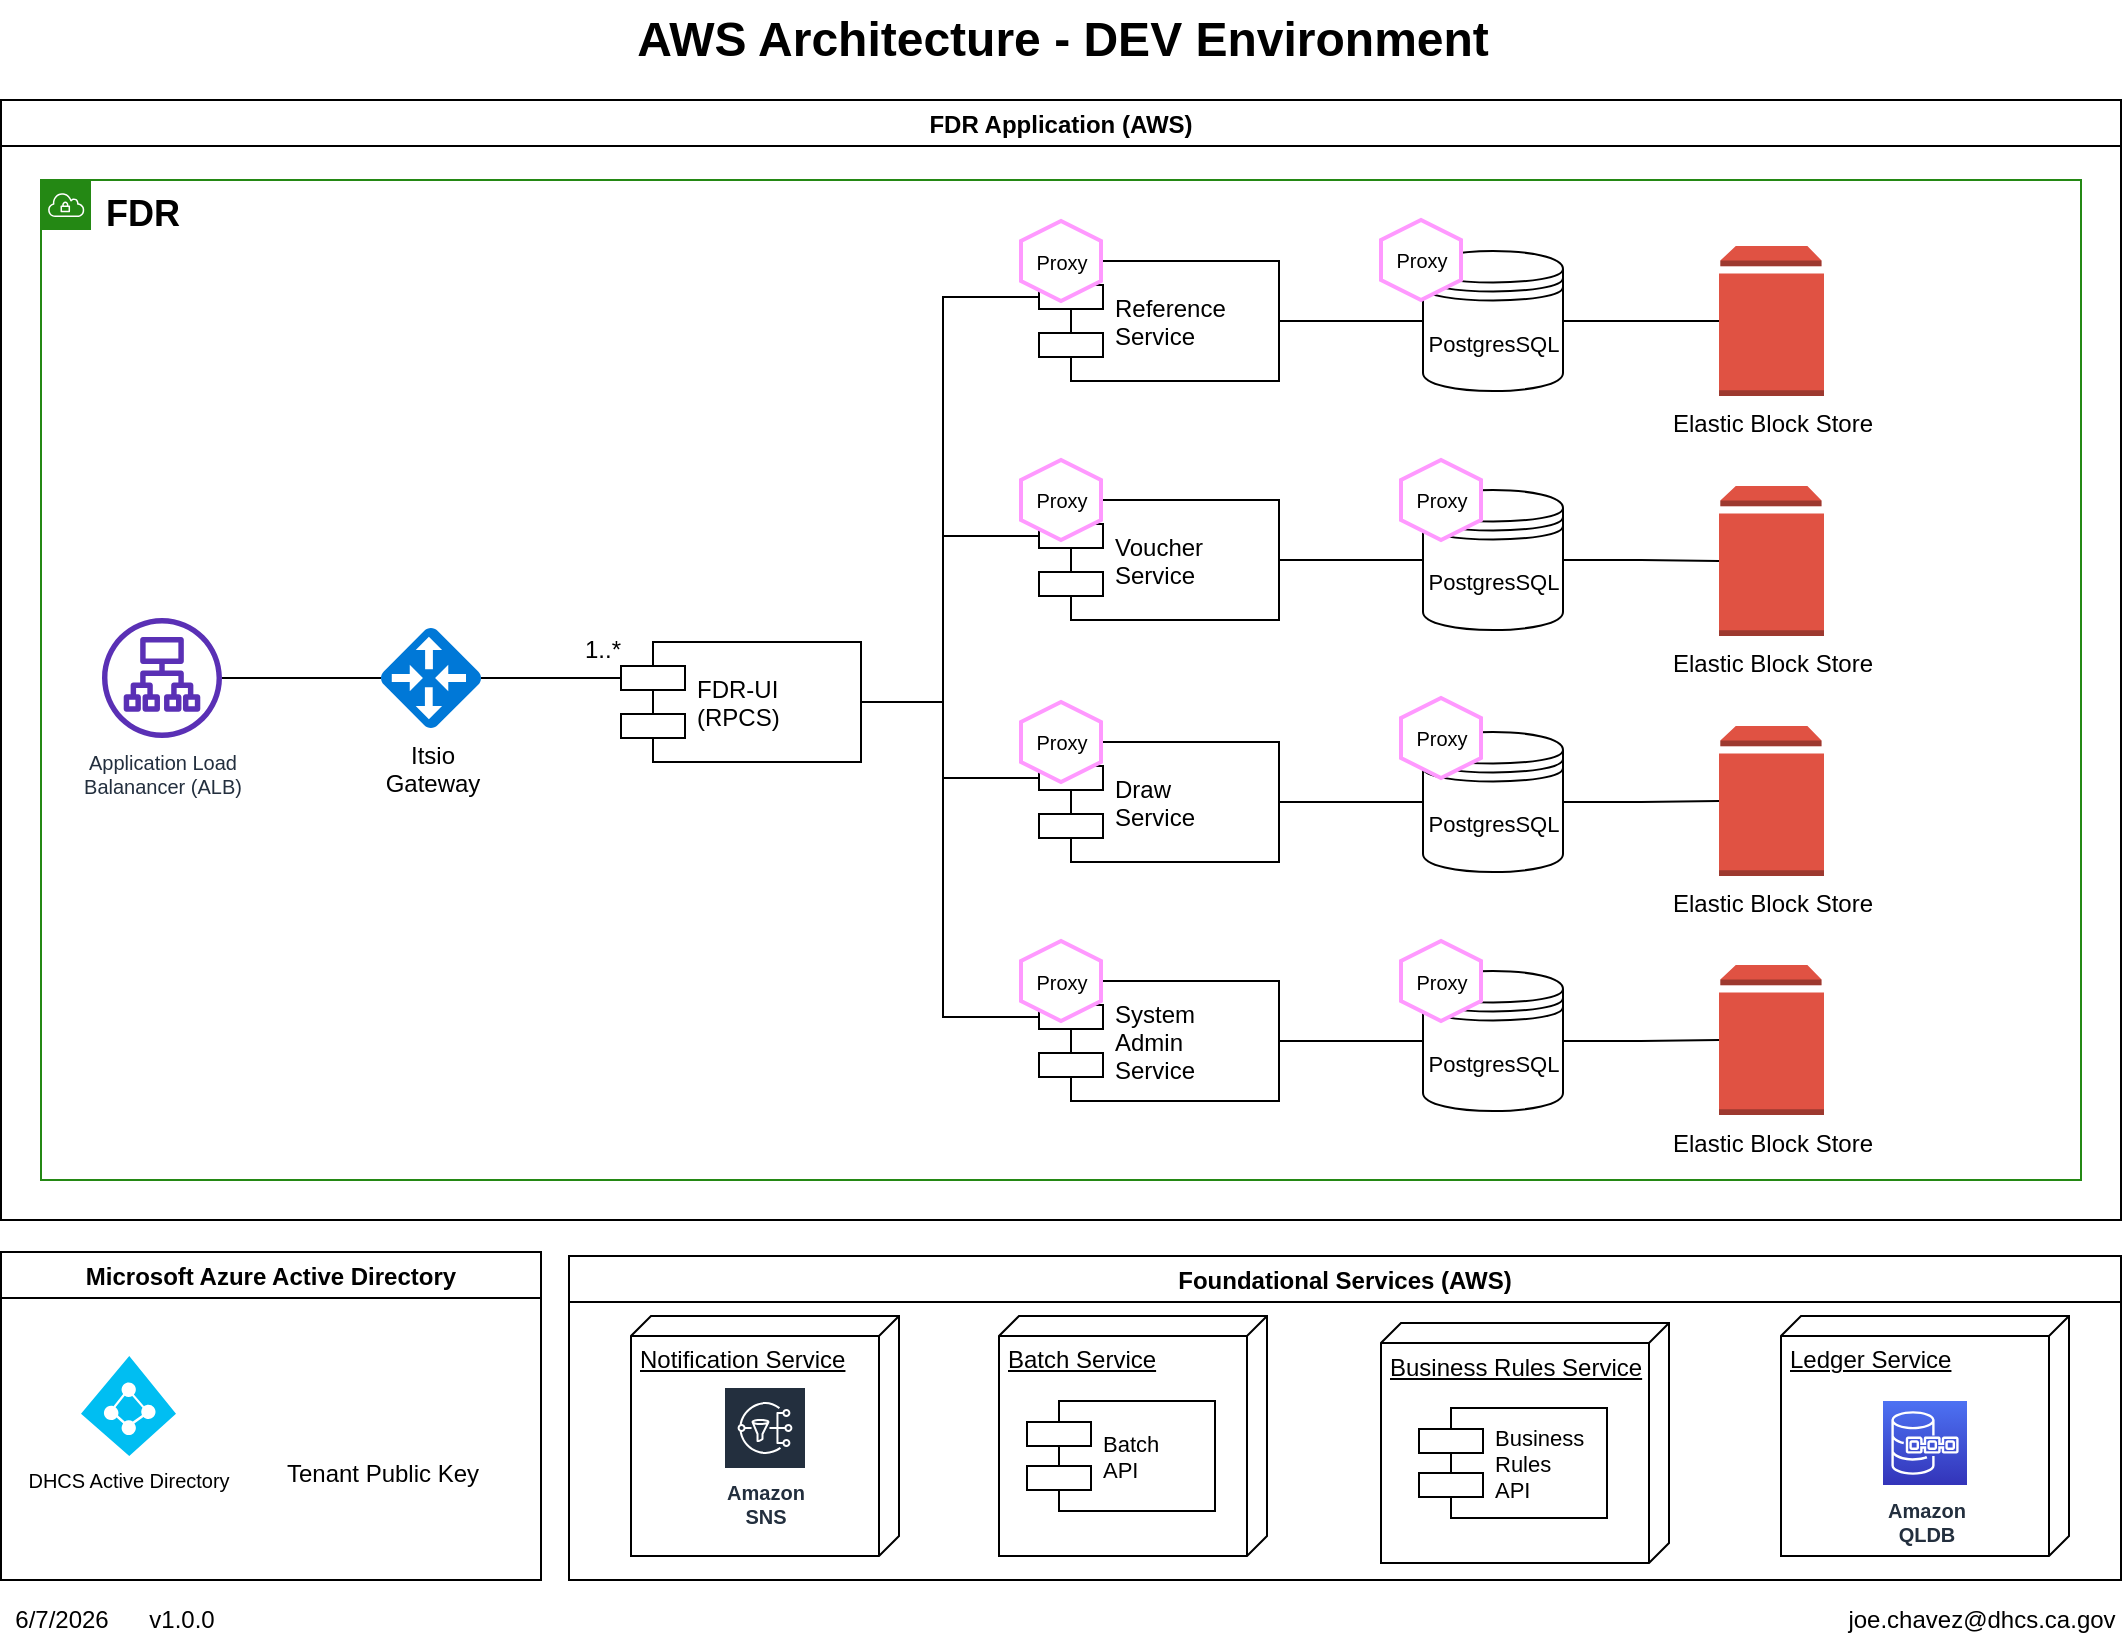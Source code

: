 <mxfile version="11.1.4" type="device"><diagram id="k5zYmdvz90eViXmnE6c8" name="AWS Architecture - DEV Environment"><mxGraphModel dx="1192" dy="806" grid="1" gridSize="10" guides="1" tooltips="1" connect="1" arrows="1" fold="1" page="1" pageScale="1" pageWidth="1100" pageHeight="850" math="0" shadow="0"><root><object label="" author="joe.chavez@dhcs.ca.gov" version="v1.0.0" id="0"><mxCell/></object><mxCell id="1" parent="0"/><mxCell id="X2Q9sNmTjAc_unJHnPLs-2" value="Microsoft Azure Active Directory" style="swimlane;" vertex="1" parent="1"><mxGeometry x="19.5" y="646" width="270" height="164" as="geometry"><mxRectangle x="415" y="671.5" width="130" height="23" as="alternateBounds"/></mxGeometry></mxCell><mxCell id="X2Q9sNmTjAc_unJHnPLs-5" value="Tenant Public Key" style="shape=image;html=1;verticalAlign=top;verticalLabelPosition=bottom;labelBackgroundColor=#ffffff;imageAspect=0;aspect=fixed;image=https://cdn0.iconfinder.com/data/icons/fatcow/32x32/ssl_certificates.png" vertex="1" parent="X2Q9sNmTjAc_unJHnPLs-2"><mxGeometry x="174" y="65" width="32" height="32" as="geometry"/></mxCell><mxCell id="X2Q9sNmTjAc_unJHnPLs-70" value="DHCS Active Directory" style="verticalLabelPosition=bottom;html=1;verticalAlign=top;align=center;strokeColor=none;fillColor=#00BEF2;shape=mxgraph.azure.azure_active_directory;labelBackgroundColor=none;fontSize=10;fontColor=#000000;" vertex="1" parent="X2Q9sNmTjAc_unJHnPLs-2"><mxGeometry x="40" y="52" width="47.5" height="50" as="geometry"/></mxCell><mxCell id="X2Q9sNmTjAc_unJHnPLs-3" value="FDR Application (AWS)" style="swimlane;" vertex="1" parent="1"><mxGeometry x="19.5" y="70" width="1060" height="560" as="geometry"><mxRectangle x="20" y="80" width="200" height="23" as="alternateBounds"/></mxGeometry></mxCell><mxCell id="X2Q9sNmTjAc_unJHnPLs-24" value="FDR" style="points=[[0,0],[0.25,0],[0.5,0],[0.75,0],[1,0],[1,0.25],[1,0.5],[1,0.75],[1,1],[0.75,1],[0.5,1],[0.25,1],[0,1],[0,0.75],[0,0.5],[0,0.25]];outlineConnect=0;gradientColor=none;html=1;whiteSpace=wrap;fontSize=18;fontStyle=1;shape=mxgraph.aws4.group;grIcon=mxgraph.aws4.group_vpc;strokeColor=#248814;fillColor=none;verticalAlign=top;align=left;spacingLeft=30;fontColor=#000000;dashed=0;labelBackgroundColor=none;labelBorderColor=none;" vertex="1" parent="X2Q9sNmTjAc_unJHnPLs-3"><mxGeometry x="20" y="40" width="1020" height="500" as="geometry"/></mxCell><mxCell id="X2Q9sNmTjAc_unJHnPLs-27" style="edgeStyle=orthogonalEdgeStyle;rounded=0;orthogonalLoop=1;jettySize=auto;html=1;entryX=0;entryY=0.5;entryDx=0;entryDy=0;entryPerimeter=0;fontSize=12;fontColor=#000000;endArrow=none;endFill=0;" edge="1" parent="X2Q9sNmTjAc_unJHnPLs-3" source="X2Q9sNmTjAc_unJHnPLs-25" target="X2Q9sNmTjAc_unJHnPLs-26"><mxGeometry relative="1" as="geometry"/></mxCell><mxCell id="X2Q9sNmTjAc_unJHnPLs-25" value="Application Load&lt;br style=&quot;font-size: 10px;&quot;&gt;Balanancer (ALB)" style="outlineConnect=0;fontColor=#232F3E;gradientColor=none;fillColor=#5A30B5;strokeColor=none;dashed=0;verticalLabelPosition=bottom;verticalAlign=top;align=center;html=1;fontSize=10;fontStyle=0;aspect=fixed;pointerEvents=1;shape=mxgraph.aws4.application_load_balancer;labelBackgroundColor=none;" vertex="1" parent="X2Q9sNmTjAc_unJHnPLs-3"><mxGeometry x="50.5" y="259" width="60" height="60" as="geometry"/></mxCell><mxCell id="X2Q9sNmTjAc_unJHnPLs-49" value="1..*" style="edgeStyle=orthogonalEdgeStyle;rounded=0;orthogonalLoop=1;jettySize=auto;html=1;entryX=0;entryY=0.3;entryDx=0;entryDy=0;endArrow=none;endFill=0;fontSize=12;fontColor=#000000;" edge="1" parent="X2Q9sNmTjAc_unJHnPLs-3" source="X2Q9sNmTjAc_unJHnPLs-26" target="X2Q9sNmTjAc_unJHnPLs-28"><mxGeometry x="0.714" y="14" relative="1" as="geometry"><mxPoint as="offset"/></mxGeometry></mxCell><mxCell id="X2Q9sNmTjAc_unJHnPLs-26" value="Itsio&lt;br style=&quot;font-size: 12px&quot;&gt;Gateway" style="pointerEvents=1;shadow=0;dashed=0;html=1;strokeColor=none;labelPosition=center;verticalLabelPosition=bottom;verticalAlign=top;align=center;shape=mxgraph.mscae.deprecated.application_gateway;fillColor=#0078D7;labelBackgroundColor=none;fontSize=12;fontColor=#000000;" vertex="1" parent="X2Q9sNmTjAc_unJHnPLs-3"><mxGeometry x="190" y="264" width="50" height="50" as="geometry"/></mxCell><mxCell id="X2Q9sNmTjAc_unJHnPLs-50" style="edgeStyle=orthogonalEdgeStyle;rounded=0;orthogonalLoop=1;jettySize=auto;html=1;entryX=0;entryY=0.3;entryDx=0;entryDy=0;endArrow=none;endFill=0;fontSize=12;fontColor=#000000;exitX=1;exitY=0.5;exitDx=0;exitDy=0;" edge="1" parent="X2Q9sNmTjAc_unJHnPLs-3" source="X2Q9sNmTjAc_unJHnPLs-28" target="X2Q9sNmTjAc_unJHnPLs-29"><mxGeometry relative="1" as="geometry"><Array as="points"><mxPoint x="471" y="301"/><mxPoint x="471" y="98"/></Array></mxGeometry></mxCell><mxCell id="X2Q9sNmTjAc_unJHnPLs-51" style="edgeStyle=orthogonalEdgeStyle;rounded=0;orthogonalLoop=1;jettySize=auto;html=1;entryX=0;entryY=0.3;entryDx=0;entryDy=0;endArrow=none;endFill=0;fontSize=12;fontColor=#000000;exitX=1;exitY=0.5;exitDx=0;exitDy=0;" edge="1" parent="X2Q9sNmTjAc_unJHnPLs-3" source="X2Q9sNmTjAc_unJHnPLs-28" target="X2Q9sNmTjAc_unJHnPLs-30"><mxGeometry relative="1" as="geometry"><Array as="points"><mxPoint x="471" y="301"/><mxPoint x="471" y="218"/></Array></mxGeometry></mxCell><mxCell id="X2Q9sNmTjAc_unJHnPLs-52" style="edgeStyle=orthogonalEdgeStyle;rounded=0;orthogonalLoop=1;jettySize=auto;html=1;entryX=0;entryY=0.3;entryDx=0;entryDy=0;endArrow=none;endFill=0;fontSize=12;fontColor=#000000;exitX=1;exitY=0.5;exitDx=0;exitDy=0;" edge="1" parent="X2Q9sNmTjAc_unJHnPLs-3" source="X2Q9sNmTjAc_unJHnPLs-28" target="X2Q9sNmTjAc_unJHnPLs-42"><mxGeometry relative="1" as="geometry"><mxPoint x="429.5" y="301" as="sourcePoint"/><Array as="points"><mxPoint x="471" y="301"/><mxPoint x="471" y="339"/></Array></mxGeometry></mxCell><mxCell id="X2Q9sNmTjAc_unJHnPLs-53" style="edgeStyle=orthogonalEdgeStyle;rounded=0;orthogonalLoop=1;jettySize=auto;html=1;entryX=0;entryY=0.3;entryDx=0;entryDy=0;endArrow=none;endFill=0;fontSize=12;fontColor=#000000;exitX=1;exitY=0.5;exitDx=0;exitDy=0;" edge="1" parent="X2Q9sNmTjAc_unJHnPLs-3" source="X2Q9sNmTjAc_unJHnPLs-28" target="X2Q9sNmTjAc_unJHnPLs-46"><mxGeometry relative="1" as="geometry"><Array as="points"><mxPoint x="471" y="301"/><mxPoint x="471" y="458"/></Array></mxGeometry></mxCell><mxCell id="X2Q9sNmTjAc_unJHnPLs-28" value="FDR-UI&#10;(RPCS)" style="shape=component;align=left;spacingLeft=36;labelBackgroundColor=none;fontSize=12;fontColor=#000000;" vertex="1" parent="X2Q9sNmTjAc_unJHnPLs-3"><mxGeometry x="310" y="271" width="120" height="60" as="geometry"/></mxCell><mxCell id="X2Q9sNmTjAc_unJHnPLs-54" style="edgeStyle=orthogonalEdgeStyle;rounded=0;orthogonalLoop=1;jettySize=auto;html=1;endArrow=none;endFill=0;fontSize=12;fontColor=#000000;" edge="1" parent="X2Q9sNmTjAc_unJHnPLs-3" source="X2Q9sNmTjAc_unJHnPLs-29" target="X2Q9sNmTjAc_unJHnPLs-31"><mxGeometry relative="1" as="geometry"/></mxCell><mxCell id="X2Q9sNmTjAc_unJHnPLs-29" value="Reference&#10;Service" style="shape=component;align=left;spacingLeft=36;labelBackgroundColor=none;fontSize=12;fontColor=#000000;" vertex="1" parent="X2Q9sNmTjAc_unJHnPLs-3"><mxGeometry x="519" y="80.5" width="120" height="60" as="geometry"/></mxCell><mxCell id="X2Q9sNmTjAc_unJHnPLs-55" style="edgeStyle=orthogonalEdgeStyle;rounded=0;orthogonalLoop=1;jettySize=auto;html=1;entryX=0;entryY=0.5;entryDx=0;entryDy=0;endArrow=none;endFill=0;fontSize=12;fontColor=#000000;" edge="1" parent="X2Q9sNmTjAc_unJHnPLs-3" source="X2Q9sNmTjAc_unJHnPLs-30" target="X2Q9sNmTjAc_unJHnPLs-32"><mxGeometry relative="1" as="geometry"/></mxCell><mxCell id="X2Q9sNmTjAc_unJHnPLs-30" value="Voucher&#10;Service" style="shape=component;align=left;spacingLeft=36;labelBackgroundColor=none;fontSize=12;fontColor=#000000;" vertex="1" parent="X2Q9sNmTjAc_unJHnPLs-3"><mxGeometry x="519" y="200" width="120" height="60" as="geometry"/></mxCell><mxCell id="X2Q9sNmTjAc_unJHnPLs-58" style="edgeStyle=orthogonalEdgeStyle;rounded=0;orthogonalLoop=1;jettySize=auto;html=1;entryX=0;entryY=0.5;entryDx=0;entryDy=0;entryPerimeter=0;endArrow=none;endFill=0;fontSize=12;fontColor=#000000;" edge="1" parent="X2Q9sNmTjAc_unJHnPLs-3" source="X2Q9sNmTjAc_unJHnPLs-31" target="X2Q9sNmTjAc_unJHnPLs-33"><mxGeometry relative="1" as="geometry"/></mxCell><mxCell id="X2Q9sNmTjAc_unJHnPLs-31" value="PostgresSQL" style="shape=datastore;whiteSpace=wrap;html=1;labelBackgroundColor=none;fontSize=11;fontColor=#000000;" vertex="1" parent="X2Q9sNmTjAc_unJHnPLs-3"><mxGeometry x="711" y="75.5" width="70" height="70" as="geometry"/></mxCell><mxCell id="X2Q9sNmTjAc_unJHnPLs-59" style="edgeStyle=orthogonalEdgeStyle;rounded=0;orthogonalLoop=1;jettySize=auto;html=1;entryX=0;entryY=0.5;entryDx=0;entryDy=0;entryPerimeter=0;endArrow=none;endFill=0;fontSize=12;fontColor=#000000;" edge="1" parent="X2Q9sNmTjAc_unJHnPLs-3" source="X2Q9sNmTjAc_unJHnPLs-32" target="X2Q9sNmTjAc_unJHnPLs-34"><mxGeometry relative="1" as="geometry"/></mxCell><mxCell id="X2Q9sNmTjAc_unJHnPLs-32" value="PostgresSQL" style="shape=datastore;whiteSpace=wrap;html=1;labelBackgroundColor=none;fontSize=11;fontColor=#000000;" vertex="1" parent="X2Q9sNmTjAc_unJHnPLs-3"><mxGeometry x="711" y="195" width="70" height="70" as="geometry"/></mxCell><mxCell id="X2Q9sNmTjAc_unJHnPLs-33" value="Elastic Block Store" style="outlineConnect=0;dashed=0;verticalLabelPosition=bottom;verticalAlign=top;align=center;html=1;shape=mxgraph.aws3.volume;fillColor=#E05243;gradientColor=none;labelBackgroundColor=none;fontSize=12;fontColor=#000000;" vertex="1" parent="X2Q9sNmTjAc_unJHnPLs-3"><mxGeometry x="859" y="73" width="52.5" height="75" as="geometry"/></mxCell><mxCell id="X2Q9sNmTjAc_unJHnPLs-34" value="Elastic Block Store" style="outlineConnect=0;dashed=0;verticalLabelPosition=bottom;verticalAlign=top;align=center;html=1;shape=mxgraph.aws3.volume;fillColor=#E05243;gradientColor=none;labelBackgroundColor=none;fontSize=12;fontColor=#000000;" vertex="1" parent="X2Q9sNmTjAc_unJHnPLs-3"><mxGeometry x="859" y="193" width="52.5" height="75" as="geometry"/></mxCell><mxCell id="X2Q9sNmTjAc_unJHnPLs-56" style="edgeStyle=orthogonalEdgeStyle;rounded=0;orthogonalLoop=1;jettySize=auto;html=1;entryX=0;entryY=0.5;entryDx=0;entryDy=0;endArrow=none;endFill=0;fontSize=12;fontColor=#000000;" edge="1" parent="X2Q9sNmTjAc_unJHnPLs-3" source="X2Q9sNmTjAc_unJHnPLs-42" target="X2Q9sNmTjAc_unJHnPLs-43"><mxGeometry relative="1" as="geometry"/></mxCell><mxCell id="X2Q9sNmTjAc_unJHnPLs-42" value="Draw&#10;Service" style="shape=component;align=left;spacingLeft=36;labelBackgroundColor=none;fontSize=12;fontColor=#000000;" vertex="1" parent="X2Q9sNmTjAc_unJHnPLs-3"><mxGeometry x="519" y="321" width="120" height="60" as="geometry"/></mxCell><mxCell id="X2Q9sNmTjAc_unJHnPLs-60" style="edgeStyle=orthogonalEdgeStyle;rounded=0;orthogonalLoop=1;jettySize=auto;html=1;endArrow=none;endFill=0;fontSize=12;fontColor=#000000;" edge="1" parent="X2Q9sNmTjAc_unJHnPLs-3" source="X2Q9sNmTjAc_unJHnPLs-43" target="X2Q9sNmTjAc_unJHnPLs-44"><mxGeometry relative="1" as="geometry"/></mxCell><mxCell id="X2Q9sNmTjAc_unJHnPLs-43" value="PostgresSQL" style="shape=datastore;whiteSpace=wrap;html=1;labelBackgroundColor=none;fontSize=11;fontColor=#000000;" vertex="1" parent="X2Q9sNmTjAc_unJHnPLs-3"><mxGeometry x="711" y="316" width="70" height="70" as="geometry"/></mxCell><mxCell id="X2Q9sNmTjAc_unJHnPLs-44" value="Elastic Block Store" style="outlineConnect=0;dashed=0;verticalLabelPosition=bottom;verticalAlign=top;align=center;html=1;shape=mxgraph.aws3.volume;fillColor=#E05243;gradientColor=none;labelBackgroundColor=none;fontSize=12;fontColor=#000000;" vertex="1" parent="X2Q9sNmTjAc_unJHnPLs-3"><mxGeometry x="859" y="313" width="52.5" height="75" as="geometry"/></mxCell><mxCell id="X2Q9sNmTjAc_unJHnPLs-57" style="edgeStyle=orthogonalEdgeStyle;rounded=0;orthogonalLoop=1;jettySize=auto;html=1;entryX=0;entryY=0.5;entryDx=0;entryDy=0;endArrow=none;endFill=0;fontSize=12;fontColor=#000000;" edge="1" parent="X2Q9sNmTjAc_unJHnPLs-3" source="X2Q9sNmTjAc_unJHnPLs-46" target="X2Q9sNmTjAc_unJHnPLs-47"><mxGeometry relative="1" as="geometry"/></mxCell><mxCell id="X2Q9sNmTjAc_unJHnPLs-46" value="System&#10;Admin &#10;Service" style="shape=component;align=left;spacingLeft=36;labelBackgroundColor=none;fontSize=12;fontColor=#000000;" vertex="1" parent="X2Q9sNmTjAc_unJHnPLs-3"><mxGeometry x="519" y="440.5" width="120" height="60" as="geometry"/></mxCell><mxCell id="X2Q9sNmTjAc_unJHnPLs-61" style="edgeStyle=orthogonalEdgeStyle;rounded=0;orthogonalLoop=1;jettySize=auto;html=1;entryX=0;entryY=0.5;entryDx=0;entryDy=0;entryPerimeter=0;endArrow=none;endFill=0;fontSize=12;fontColor=#000000;" edge="1" parent="X2Q9sNmTjAc_unJHnPLs-3" source="X2Q9sNmTjAc_unJHnPLs-47" target="X2Q9sNmTjAc_unJHnPLs-48"><mxGeometry relative="1" as="geometry"/></mxCell><mxCell id="X2Q9sNmTjAc_unJHnPLs-62" value="" style="edgeStyle=orthogonalEdgeStyle;rounded=0;orthogonalLoop=1;jettySize=auto;html=1;endArrow=none;endFill=0;fontSize=12;fontColor=#000000;" edge="1" parent="X2Q9sNmTjAc_unJHnPLs-3" source="X2Q9sNmTjAc_unJHnPLs-47" target="X2Q9sNmTjAc_unJHnPLs-46"><mxGeometry relative="1" as="geometry"/></mxCell><mxCell id="X2Q9sNmTjAc_unJHnPLs-47" value="PostgresSQL" style="shape=datastore;whiteSpace=wrap;html=1;labelBackgroundColor=none;fontSize=11;fontColor=#000000;" vertex="1" parent="X2Q9sNmTjAc_unJHnPLs-3"><mxGeometry x="711" y="435.5" width="70" height="70" as="geometry"/></mxCell><mxCell id="X2Q9sNmTjAc_unJHnPLs-48" value="Elastic Block Store" style="outlineConnect=0;dashed=0;verticalLabelPosition=bottom;verticalAlign=top;align=center;html=1;shape=mxgraph.aws3.volume;fillColor=#E05243;gradientColor=none;labelBackgroundColor=none;fontSize=12;fontColor=#000000;" vertex="1" parent="X2Q9sNmTjAc_unJHnPLs-3"><mxGeometry x="859" y="432.5" width="52.5" height="75" as="geometry"/></mxCell><mxCell id="X2Q9sNmTjAc_unJHnPLs-85" value="Proxy" style="shape=hexagon;perimeter=hexagonPerimeter2;whiteSpace=wrap;html=1;labelBackgroundColor=none;strokeColor=#FF99FF;strokeWidth=2;fillColor=#ffffff;gradientColor=none;fontSize=10;fontColor=#000000;rotation=90;horizontal=0;" vertex="1" parent="X2Q9sNmTjAc_unJHnPLs-3"><mxGeometry x="510" y="60.5" width="40" height="40" as="geometry"/></mxCell><mxCell id="X2Q9sNmTjAc_unJHnPLs-86" value="Proxy" style="shape=hexagon;perimeter=hexagonPerimeter2;whiteSpace=wrap;html=1;labelBackgroundColor=none;strokeColor=#FF99FF;strokeWidth=2;fillColor=#ffffff;gradientColor=none;fontSize=10;fontColor=#000000;rotation=90;horizontal=0;" vertex="1" parent="X2Q9sNmTjAc_unJHnPLs-3"><mxGeometry x="510" y="180" width="40" height="40" as="geometry"/></mxCell><mxCell id="X2Q9sNmTjAc_unJHnPLs-87" value="Proxy" style="shape=hexagon;perimeter=hexagonPerimeter2;whiteSpace=wrap;html=1;labelBackgroundColor=none;strokeColor=#FF99FF;strokeWidth=2;fillColor=#ffffff;gradientColor=none;fontSize=10;fontColor=#000000;rotation=90;horizontal=0;" vertex="1" parent="X2Q9sNmTjAc_unJHnPLs-3"><mxGeometry x="510" y="301" width="40" height="40" as="geometry"/></mxCell><mxCell id="X2Q9sNmTjAc_unJHnPLs-88" value="Proxy" style="shape=hexagon;perimeter=hexagonPerimeter2;whiteSpace=wrap;html=1;labelBackgroundColor=none;strokeColor=#FF99FF;strokeWidth=2;fillColor=#ffffff;gradientColor=none;fontSize=10;fontColor=#000000;rotation=90;horizontal=0;" vertex="1" parent="X2Q9sNmTjAc_unJHnPLs-3"><mxGeometry x="510" y="420.5" width="40" height="40" as="geometry"/></mxCell><mxCell id="X2Q9sNmTjAc_unJHnPLs-91" value="Proxy" style="shape=hexagon;perimeter=hexagonPerimeter2;whiteSpace=wrap;html=1;labelBackgroundColor=none;strokeColor=#FF99FF;strokeWidth=2;fillColor=#ffffff;gradientColor=none;fontSize=10;fontColor=#000000;rotation=90;horizontal=0;" vertex="1" parent="X2Q9sNmTjAc_unJHnPLs-3"><mxGeometry x="690" y="60" width="40" height="40" as="geometry"/></mxCell><mxCell id="X2Q9sNmTjAc_unJHnPLs-92" value="Proxy" style="shape=hexagon;perimeter=hexagonPerimeter2;whiteSpace=wrap;html=1;labelBackgroundColor=none;strokeColor=#FF99FF;strokeWidth=2;fillColor=#ffffff;gradientColor=none;fontSize=10;fontColor=#000000;rotation=90;horizontal=0;" vertex="1" parent="X2Q9sNmTjAc_unJHnPLs-3"><mxGeometry x="700" y="180" width="40" height="40" as="geometry"/></mxCell><mxCell id="X2Q9sNmTjAc_unJHnPLs-93" value="Proxy" style="shape=hexagon;perimeter=hexagonPerimeter2;whiteSpace=wrap;html=1;labelBackgroundColor=none;strokeColor=#FF99FF;strokeWidth=2;fillColor=#ffffff;gradientColor=none;fontSize=10;fontColor=#000000;rotation=90;horizontal=0;" vertex="1" parent="X2Q9sNmTjAc_unJHnPLs-3"><mxGeometry x="700" y="299" width="40" height="40" as="geometry"/></mxCell><mxCell id="X2Q9sNmTjAc_unJHnPLs-94" value="Proxy" style="shape=hexagon;perimeter=hexagonPerimeter2;whiteSpace=wrap;html=1;labelBackgroundColor=none;strokeColor=#FF99FF;strokeWidth=2;fillColor=#ffffff;gradientColor=none;fontSize=10;fontColor=#000000;rotation=90;horizontal=0;" vertex="1" parent="X2Q9sNmTjAc_unJHnPLs-3"><mxGeometry x="700" y="420.5" width="40" height="40" as="geometry"/></mxCell><object label="%date%" placeholders="1" id="X2Q9sNmTjAc_unJHnPLs-14"><mxCell style="text;html=1;strokeColor=none;fillColor=none;align=center;verticalAlign=middle;whiteSpace=wrap;rounded=0;fontSize=12;" vertex="1" parent="1"><mxGeometry x="30" y="820" width="40" height="20" as="geometry"/></mxCell></object><object label="%author%" placeholders="1" id="X2Q9sNmTjAc_unJHnPLs-15"><mxCell style="text;html=1;strokeColor=none;fillColor=none;align=center;verticalAlign=middle;whiteSpace=wrap;rounded=0;fontSize=12;" vertex="1" parent="1"><mxGeometry x="939.5" y="820" width="140" height="20" as="geometry"/></mxCell></object><object label="%version%" placeholders="1" id="X2Q9sNmTjAc_unJHnPLs-16"><mxCell style="text;html=1;strokeColor=none;fillColor=none;align=center;verticalAlign=middle;whiteSpace=wrap;rounded=0;fontSize=12;" vertex="1" parent="1"><mxGeometry x="90" y="820" width="40" height="20" as="geometry"/></mxCell></object><object label="%page%" placeholders="1" id="X2Q9sNmTjAc_unJHnPLs-21"><mxCell style="text;strokeColor=none;fillColor=none;html=1;fontSize=24;fontStyle=1;verticalAlign=middle;align=center;" vertex="1" parent="1"><mxGeometry x="324.5" y="20" width="450" height="40" as="geometry"/></mxCell></object><mxCell id="X2Q9sNmTjAc_unJHnPLs-35" value="Foundational Services (AWS)" style="swimlane;labelBackgroundColor=none;fontSize=12;fontColor=#000000;" vertex="1" parent="1"><mxGeometry x="303.5" y="648" width="776" height="162" as="geometry"/></mxCell><mxCell id="X2Q9sNmTjAc_unJHnPLs-71" value="" style="group" vertex="1" connectable="0" parent="X2Q9sNmTjAc_unJHnPLs-35"><mxGeometry x="606" y="30" width="144" height="120" as="geometry"/></mxCell><mxCell id="X2Q9sNmTjAc_unJHnPLs-41" value="Ledger Service" style="verticalAlign=top;align=left;spacingTop=8;spacingLeft=2;spacingRight=12;shape=cube;size=10;direction=south;fontStyle=4;html=1;labelBackgroundColor=none;fontSize=12;fontColor=#000000;" vertex="1" parent="X2Q9sNmTjAc_unJHnPLs-71"><mxGeometry width="144" height="120" as="geometry"/></mxCell><mxCell id="X2Q9sNmTjAc_unJHnPLs-69" value="Amazon&lt;br style=&quot;font-size: 10px;&quot;&gt;QLDB" style="outlineConnect=0;fontColor=#232F3E;gradientColor=#4D72F3;gradientDirection=north;fillColor=#3334B9;strokeColor=#ffffff;dashed=0;verticalLabelPosition=bottom;verticalAlign=top;align=center;html=1;fontSize=10;fontStyle=1;aspect=fixed;shape=mxgraph.aws4.resourceIcon;resIcon=mxgraph.aws4.quantum_ledger_database;labelBackgroundColor=none;" vertex="1" parent="X2Q9sNmTjAc_unJHnPLs-71"><mxGeometry x="51" y="42.5" width="42" height="42" as="geometry"/></mxCell><mxCell id="X2Q9sNmTjAc_unJHnPLs-72" value="" style="group" vertex="1" connectable="0" parent="X2Q9sNmTjAc_unJHnPLs-35"><mxGeometry x="406" y="33.5" width="144" height="120" as="geometry"/></mxCell><mxCell id="X2Q9sNmTjAc_unJHnPLs-40" value="Business Rules Service" style="verticalAlign=top;align=left;spacingTop=8;spacingLeft=2;spacingRight=12;shape=cube;size=10;direction=south;fontStyle=4;html=1;labelBackgroundColor=none;fontSize=12;fontColor=#000000;" vertex="1" parent="X2Q9sNmTjAc_unJHnPLs-72"><mxGeometry width="144" height="120" as="geometry"/></mxCell><mxCell id="X2Q9sNmTjAc_unJHnPLs-65" value="Business&#10;Rules&#10;API" style="shape=component;align=left;spacingLeft=36;labelBackgroundColor=none;fontSize=11;fontColor=#000000;" vertex="1" parent="X2Q9sNmTjAc_unJHnPLs-72"><mxGeometry x="19" y="42.5" width="94" height="55" as="geometry"/></mxCell><mxCell id="X2Q9sNmTjAc_unJHnPLs-73" value="" style="group" vertex="1" connectable="0" parent="X2Q9sNmTjAc_unJHnPLs-35"><mxGeometry x="31" y="30" width="134" height="120" as="geometry"/></mxCell><mxCell id="X2Q9sNmTjAc_unJHnPLs-38" value="Notification Service" style="verticalAlign=top;align=left;spacingTop=8;spacingLeft=2;spacingRight=12;shape=cube;size=10;direction=south;fontStyle=4;html=1;labelBackgroundColor=none;fontSize=12;fontColor=#000000;" vertex="1" parent="X2Q9sNmTjAc_unJHnPLs-73"><mxGeometry width="134" height="120" as="geometry"/></mxCell><mxCell id="X2Q9sNmTjAc_unJHnPLs-68" value="Amazon SNS" style="outlineConnect=0;fontColor=#232F3E;gradientColor=none;strokeColor=#ffffff;fillColor=#232F3E;dashed=0;verticalLabelPosition=middle;verticalAlign=bottom;align=center;html=1;whiteSpace=wrap;fontSize=10;fontStyle=1;spacing=3;shape=mxgraph.aws4.productIcon;prIcon=mxgraph.aws4.sns;labelBackgroundColor=none;" vertex="1" parent="X2Q9sNmTjAc_unJHnPLs-73"><mxGeometry x="46" y="35" width="42" height="75" as="geometry"/></mxCell><mxCell id="X2Q9sNmTjAc_unJHnPLs-74" value="" style="group" vertex="1" connectable="0" parent="X2Q9sNmTjAc_unJHnPLs-35"><mxGeometry x="215" y="30" width="134" height="120" as="geometry"/></mxCell><mxCell id="X2Q9sNmTjAc_unJHnPLs-39" value="Batch Service" style="verticalAlign=top;align=left;spacingTop=8;spacingLeft=2;spacingRight=12;shape=cube;size=10;direction=south;fontStyle=4;html=1;labelBackgroundColor=none;fontSize=12;fontColor=#000000;" vertex="1" parent="X2Q9sNmTjAc_unJHnPLs-74"><mxGeometry width="134" height="120" as="geometry"/></mxCell><mxCell id="X2Q9sNmTjAc_unJHnPLs-64" value="Batch&#10;API" style="shape=component;align=left;spacingLeft=36;labelBackgroundColor=none;fontSize=11;fontColor=#000000;" vertex="1" parent="X2Q9sNmTjAc_unJHnPLs-74"><mxGeometry x="14" y="42.5" width="94" height="55" as="geometry"/></mxCell></root></mxGraphModel></diagram></mxfile>